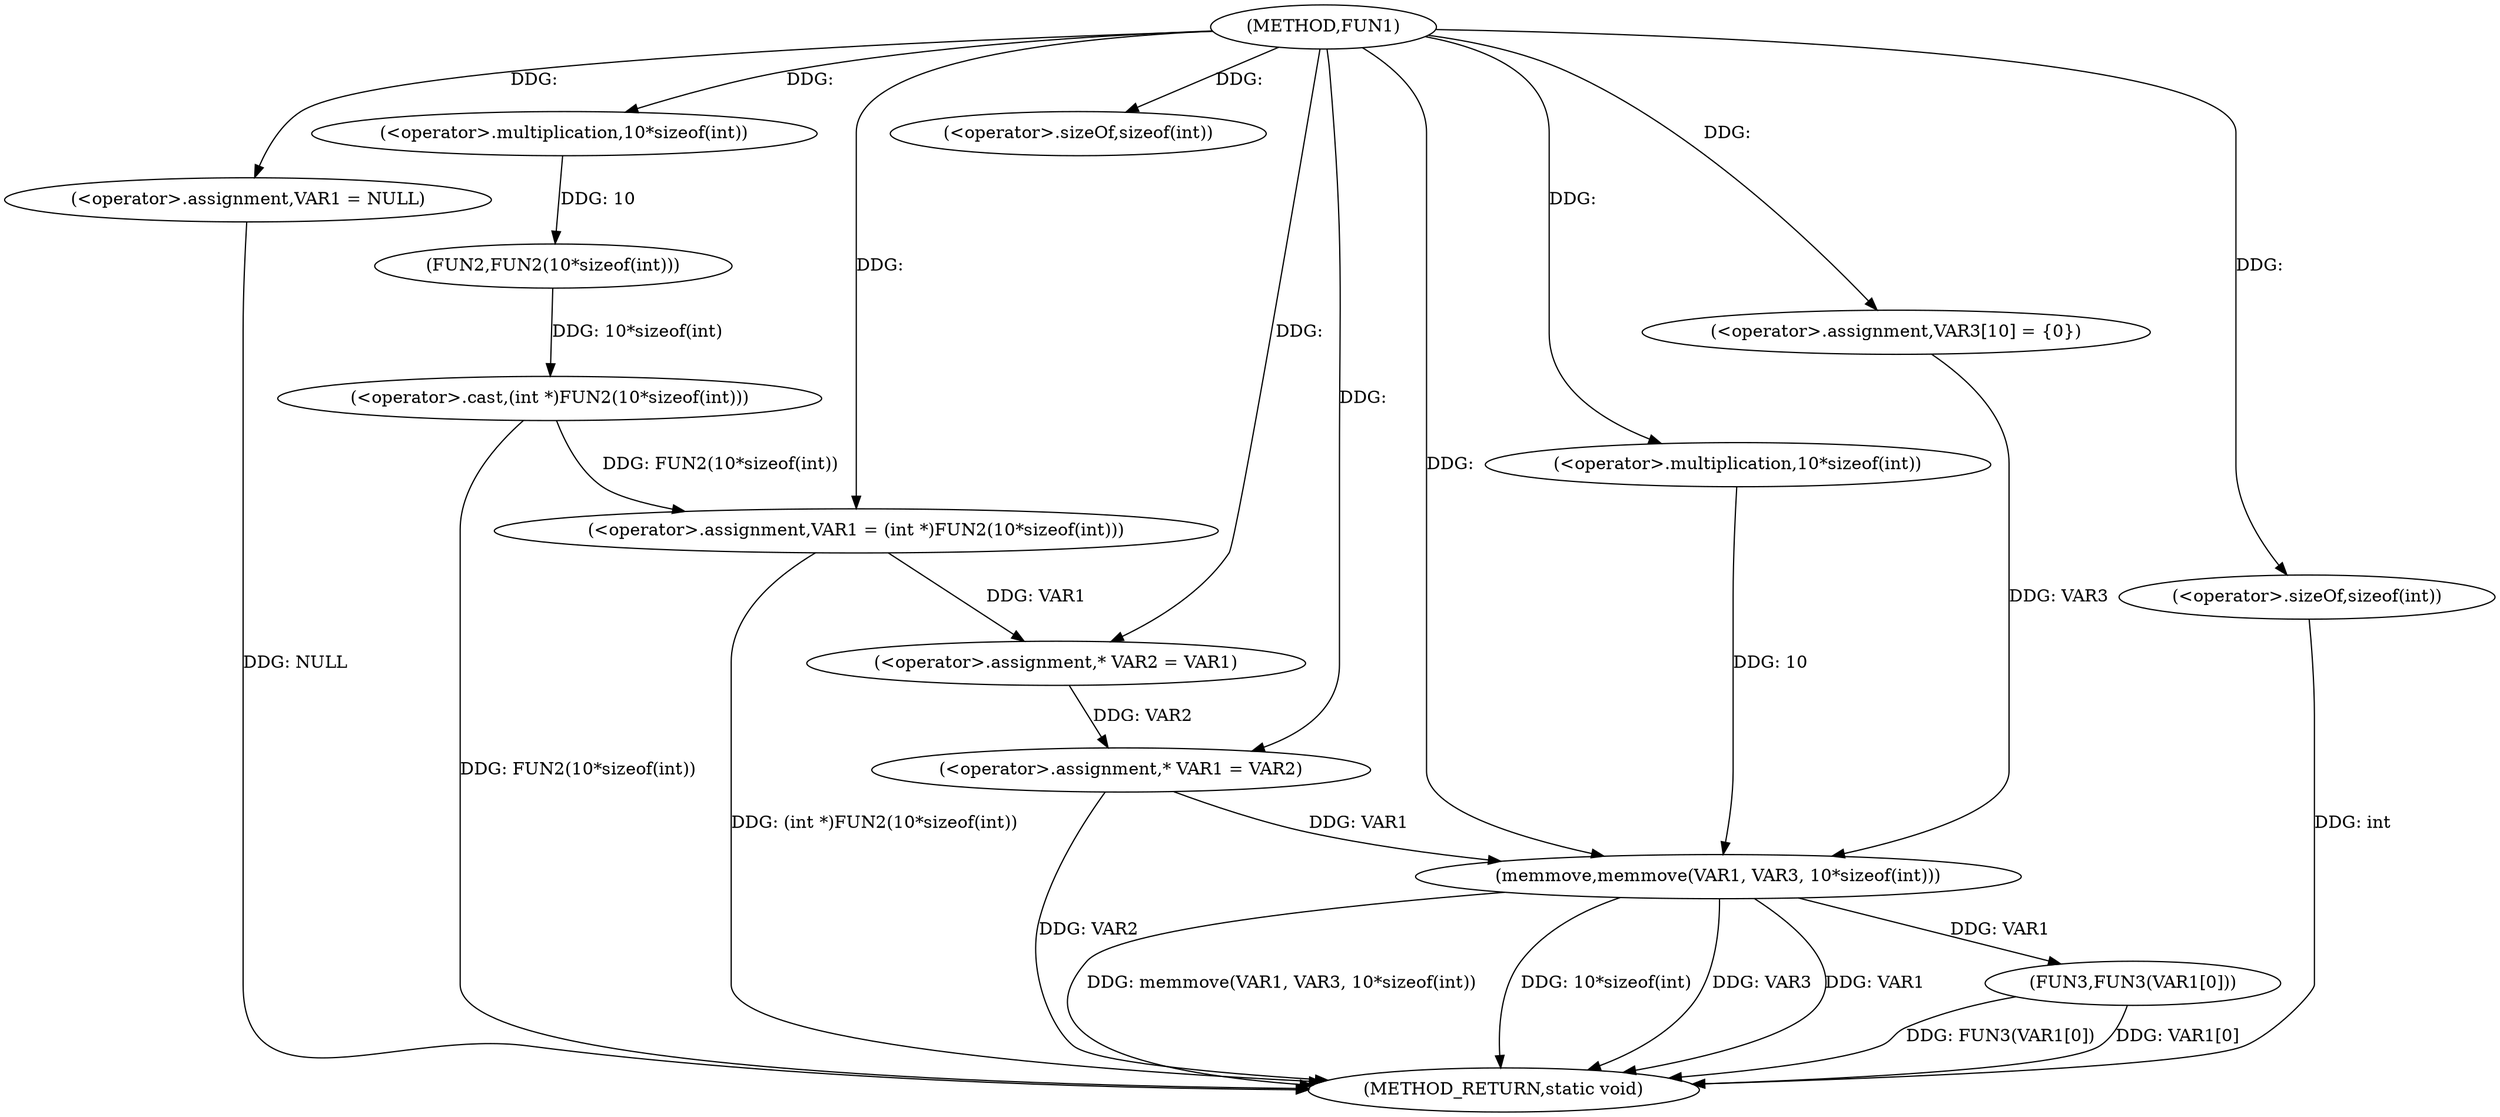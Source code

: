 digraph FUN1 {  
"1000100" [label = "(METHOD,FUN1)" ]
"1000139" [label = "(METHOD_RETURN,static void)" ]
"1000103" [label = "(<operator>.assignment,VAR1 = NULL)" ]
"1000106" [label = "(<operator>.assignment,VAR1 = (int *)FUN2(10*sizeof(int)))" ]
"1000108" [label = "(<operator>.cast,(int *)FUN2(10*sizeof(int)))" ]
"1000110" [label = "(FUN2,FUN2(10*sizeof(int)))" ]
"1000111" [label = "(<operator>.multiplication,10*sizeof(int))" ]
"1000113" [label = "(<operator>.sizeOf,sizeof(int))" ]
"1000117" [label = "(<operator>.assignment,* VAR2 = VAR1)" ]
"1000121" [label = "(<operator>.assignment,* VAR1 = VAR2)" ]
"1000126" [label = "(<operator>.assignment,VAR3[10] = {0})" ]
"1000128" [label = "(memmove,memmove(VAR1, VAR3, 10*sizeof(int)))" ]
"1000131" [label = "(<operator>.multiplication,10*sizeof(int))" ]
"1000133" [label = "(<operator>.sizeOf,sizeof(int))" ]
"1000135" [label = "(FUN3,FUN3(VAR1[0]))" ]
  "1000106" -> "1000139"  [ label = "DDG: (int *)FUN2(10*sizeof(int))"] 
  "1000103" -> "1000139"  [ label = "DDG: NULL"] 
  "1000121" -> "1000139"  [ label = "DDG: VAR2"] 
  "1000135" -> "1000139"  [ label = "DDG: VAR1[0]"] 
  "1000128" -> "1000139"  [ label = "DDG: memmove(VAR1, VAR3, 10*sizeof(int))"] 
  "1000128" -> "1000139"  [ label = "DDG: 10*sizeof(int)"] 
  "1000128" -> "1000139"  [ label = "DDG: VAR3"] 
  "1000128" -> "1000139"  [ label = "DDG: VAR1"] 
  "1000133" -> "1000139"  [ label = "DDG: int"] 
  "1000135" -> "1000139"  [ label = "DDG: FUN3(VAR1[0])"] 
  "1000108" -> "1000139"  [ label = "DDG: FUN2(10*sizeof(int))"] 
  "1000100" -> "1000103"  [ label = "DDG: "] 
  "1000108" -> "1000106"  [ label = "DDG: FUN2(10*sizeof(int))"] 
  "1000100" -> "1000106"  [ label = "DDG: "] 
  "1000110" -> "1000108"  [ label = "DDG: 10*sizeof(int)"] 
  "1000111" -> "1000110"  [ label = "DDG: 10"] 
  "1000100" -> "1000111"  [ label = "DDG: "] 
  "1000100" -> "1000113"  [ label = "DDG: "] 
  "1000106" -> "1000117"  [ label = "DDG: VAR1"] 
  "1000100" -> "1000117"  [ label = "DDG: "] 
  "1000117" -> "1000121"  [ label = "DDG: VAR2"] 
  "1000100" -> "1000121"  [ label = "DDG: "] 
  "1000100" -> "1000126"  [ label = "DDG: "] 
  "1000121" -> "1000128"  [ label = "DDG: VAR1"] 
  "1000100" -> "1000128"  [ label = "DDG: "] 
  "1000126" -> "1000128"  [ label = "DDG: VAR3"] 
  "1000131" -> "1000128"  [ label = "DDG: 10"] 
  "1000100" -> "1000131"  [ label = "DDG: "] 
  "1000100" -> "1000133"  [ label = "DDG: "] 
  "1000128" -> "1000135"  [ label = "DDG: VAR1"] 
}
